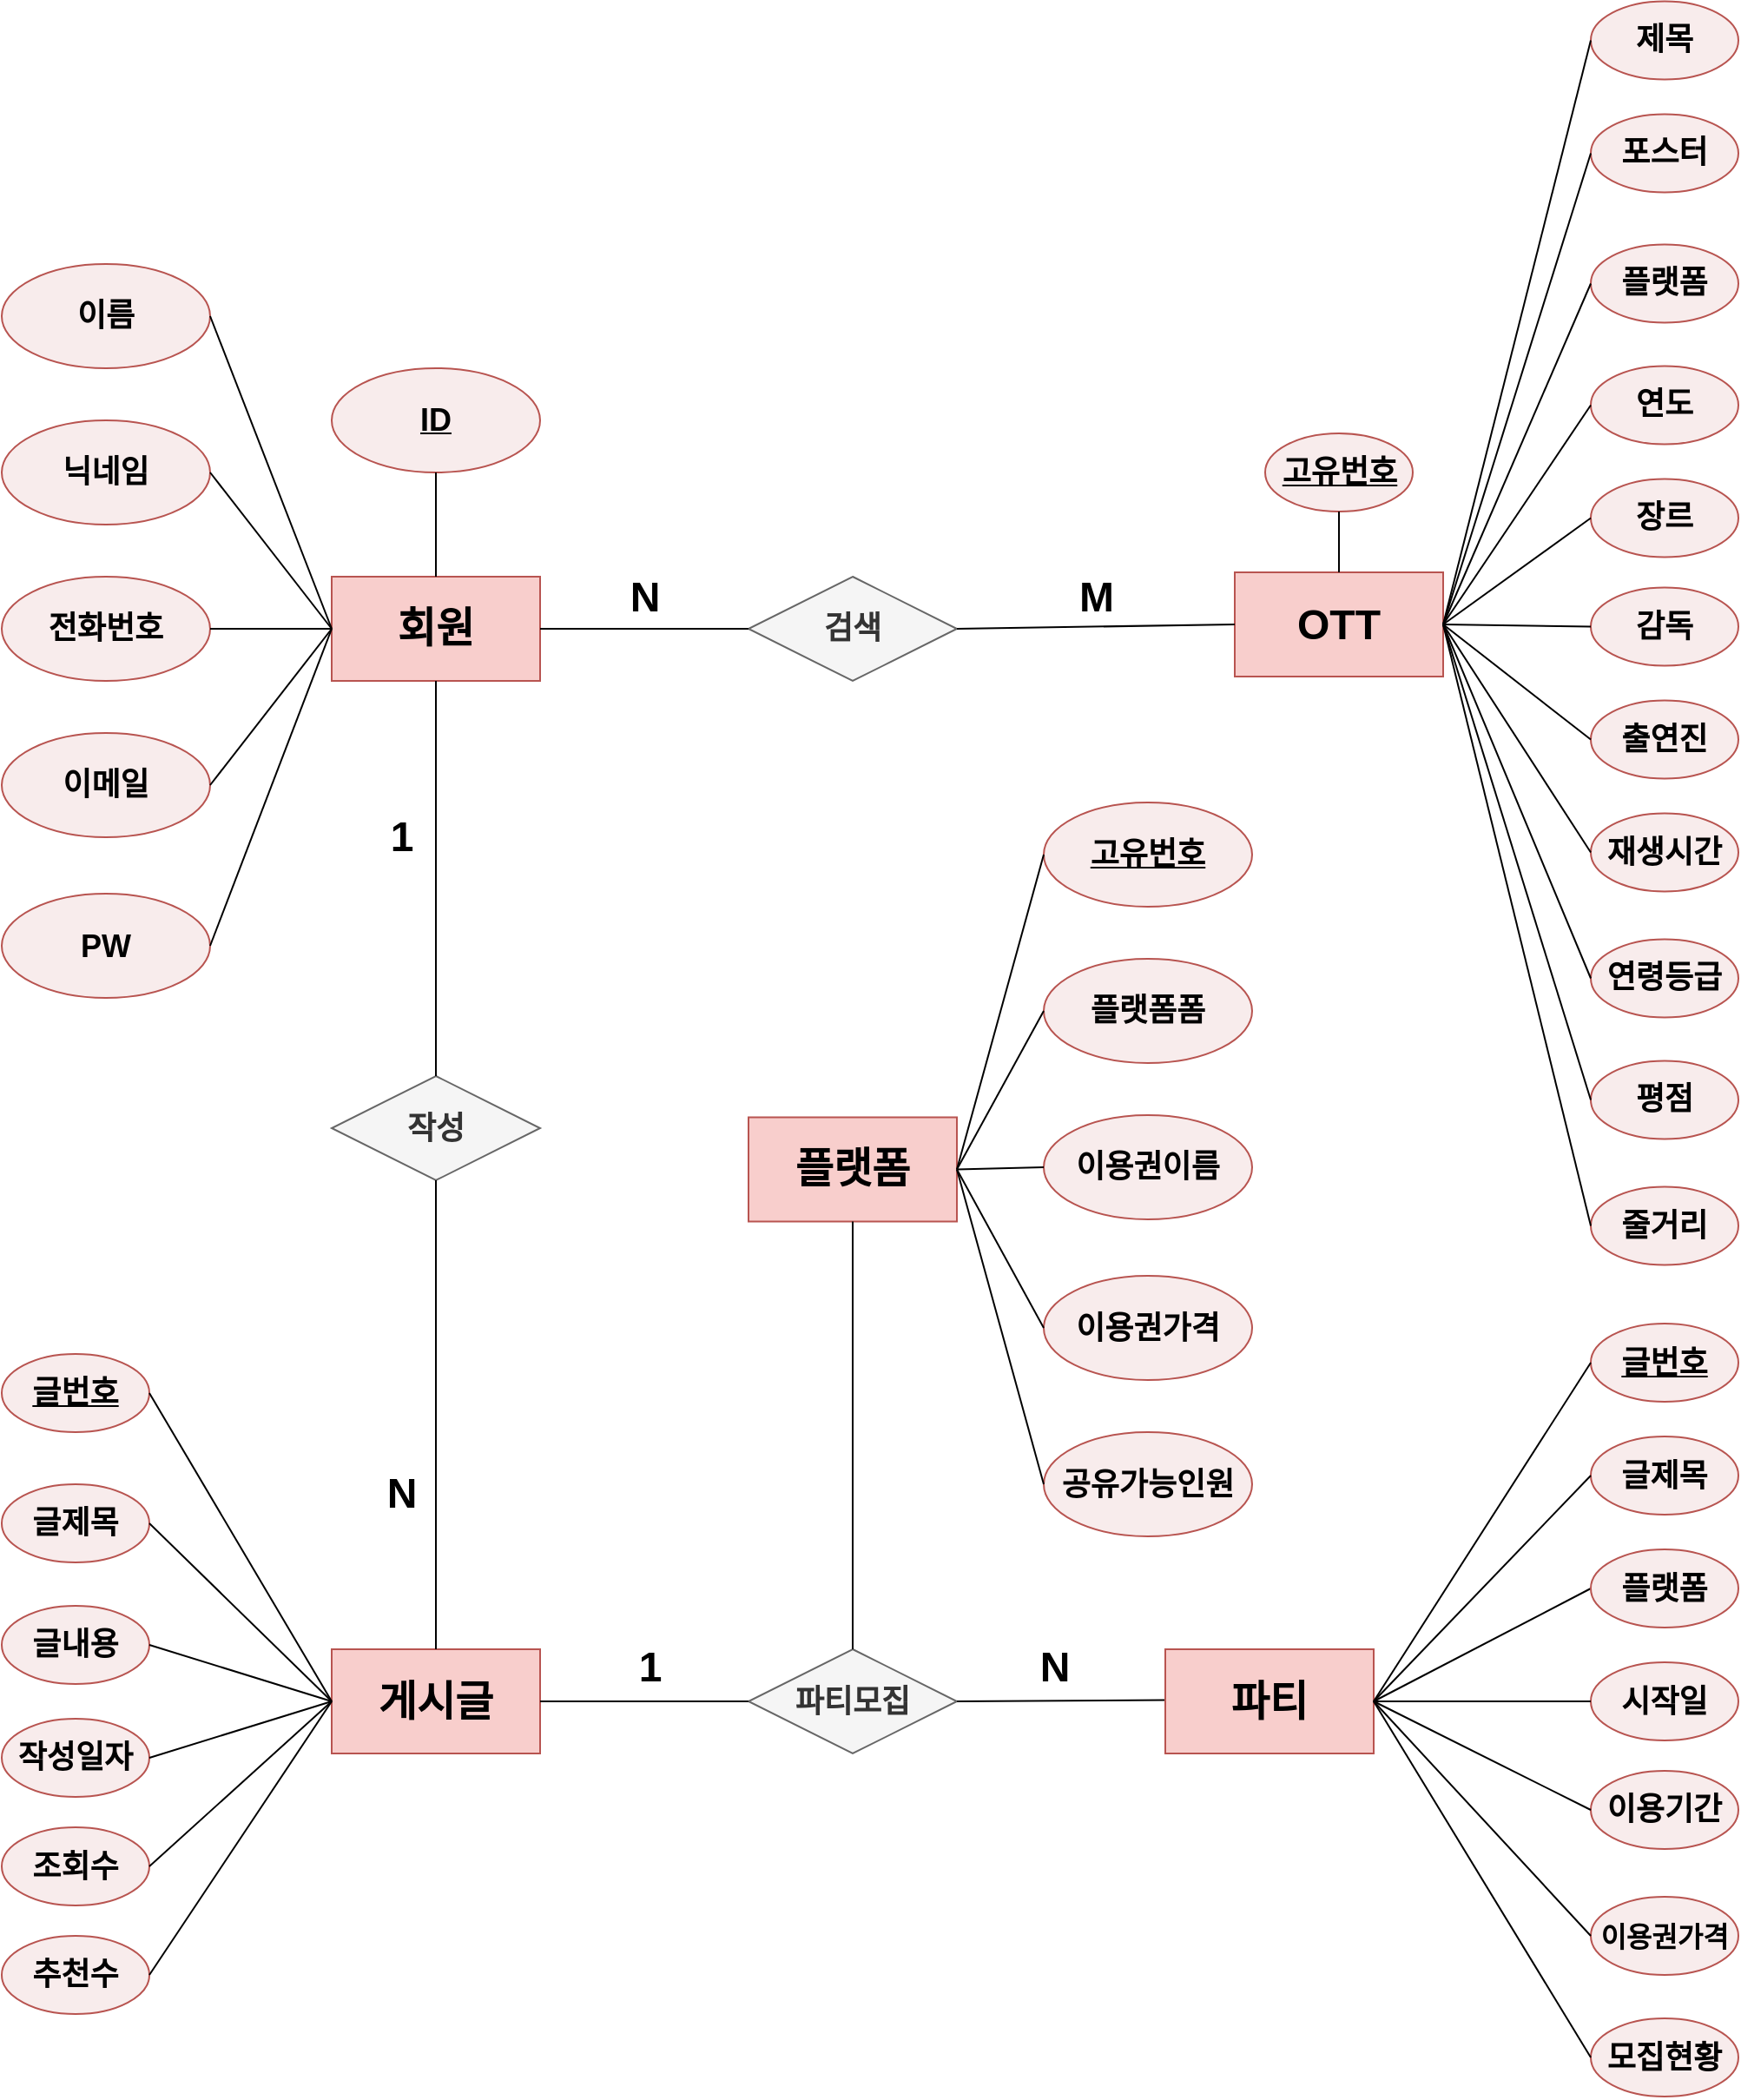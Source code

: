 <mxfile version="21.6.6" type="github">
  <diagram name="페이지-1" id="CwoBdQqP3WxRwVz8Imy_">
    <mxGraphModel dx="3025" dy="1415" grid="0" gridSize="10" guides="1" tooltips="1" connect="1" arrows="1" fold="1" page="0" pageScale="1" pageWidth="827" pageHeight="1169" math="0" shadow="0">
      <root>
        <mxCell id="0" />
        <mxCell id="1" parent="0" />
        <mxCell id="xpID4ekq_0A04-lth_M5-1" value="&lt;font size=&quot;1&quot;&gt;&lt;b style=&quot;font-size: 24px;&quot;&gt;회원&lt;/b&gt;&lt;/font&gt;" style="rounded=0;whiteSpace=wrap;html=1;fillColor=#f8cecc;strokeColor=#b85450;" vertex="1" parent="1">
          <mxGeometry x="180" y="490" width="120" height="60" as="geometry" />
        </mxCell>
        <mxCell id="xpID4ekq_0A04-lth_M5-2" value="&lt;b&gt;&lt;font style=&quot;font-size: 18px;&quot;&gt;닉네임&lt;/font&gt;&lt;/b&gt;" style="ellipse;whiteSpace=wrap;html=1;fillColor=#F8ECEC;strokeColor=#b85450;" vertex="1" parent="1">
          <mxGeometry x="-10" y="400" width="120" height="60" as="geometry" />
        </mxCell>
        <mxCell id="xpID4ekq_0A04-lth_M5-3" value="" style="endArrow=none;html=1;rounded=0;entryX=0;entryY=0.5;entryDx=0;entryDy=0;exitX=1;exitY=0.5;exitDx=0;exitDy=0;" edge="1" parent="1" source="xpID4ekq_0A04-lth_M5-2" target="xpID4ekq_0A04-lth_M5-1">
          <mxGeometry width="50" height="50" relative="1" as="geometry">
            <mxPoint x="140" y="520" as="sourcePoint" />
            <mxPoint x="190" y="470" as="targetPoint" />
          </mxGeometry>
        </mxCell>
        <mxCell id="xpID4ekq_0A04-lth_M5-4" value="&lt;span style=&quot;font-size: 18px;&quot;&gt;&lt;b&gt;PW&lt;/b&gt;&lt;/span&gt;" style="ellipse;whiteSpace=wrap;html=1;fillColor=#F8ECEC;strokeColor=#b85450;" vertex="1" parent="1">
          <mxGeometry x="-10" y="672.5" width="120" height="60" as="geometry" />
        </mxCell>
        <mxCell id="xpID4ekq_0A04-lth_M5-5" value="&lt;span style=&quot;font-size: 18px;&quot;&gt;&lt;b&gt;&lt;u&gt;ID&lt;/u&gt;&lt;/b&gt;&lt;/span&gt;" style="ellipse;whiteSpace=wrap;html=1;fillColor=#F8ECEC;strokeColor=#b85450;" vertex="1" parent="1">
          <mxGeometry x="180" y="370" width="120" height="60" as="geometry" />
        </mxCell>
        <mxCell id="xpID4ekq_0A04-lth_M5-6" value="" style="endArrow=none;html=1;rounded=0;entryX=0.5;entryY=0;entryDx=0;entryDy=0;exitX=0.5;exitY=1;exitDx=0;exitDy=0;" edge="1" parent="1" source="xpID4ekq_0A04-lth_M5-5" target="xpID4ekq_0A04-lth_M5-1">
          <mxGeometry width="50" height="50" relative="1" as="geometry">
            <mxPoint x="240" y="470" as="sourcePoint" />
            <mxPoint x="290" y="420" as="targetPoint" />
          </mxGeometry>
        </mxCell>
        <mxCell id="xpID4ekq_0A04-lth_M5-8" value="" style="endArrow=none;html=1;rounded=0;entryX=1;entryY=0.5;entryDx=0;entryDy=0;exitX=0;exitY=0.5;exitDx=0;exitDy=0;" edge="1" parent="1" source="xpID4ekq_0A04-lth_M5-1" target="xpID4ekq_0A04-lth_M5-4">
          <mxGeometry width="50" height="50" relative="1" as="geometry">
            <mxPoint x="240" y="550" as="sourcePoint" />
            <mxPoint x="290" y="500" as="targetPoint" />
          </mxGeometry>
        </mxCell>
        <mxCell id="xpID4ekq_0A04-lth_M5-9" value="&lt;b&gt;&lt;font style=&quot;font-size: 18px;&quot;&gt;이메일&lt;/font&gt;&lt;/b&gt;" style="ellipse;whiteSpace=wrap;html=1;fillColor=#F8ECEC;strokeColor=#b85450;" vertex="1" parent="1">
          <mxGeometry x="-10" y="580" width="120" height="60" as="geometry" />
        </mxCell>
        <mxCell id="xpID4ekq_0A04-lth_M5-10" value="" style="endArrow=none;html=1;rounded=0;exitX=1;exitY=0.5;exitDx=0;exitDy=0;" edge="1" parent="1" source="xpID4ekq_0A04-lth_M5-9">
          <mxGeometry width="50" height="50" relative="1" as="geometry">
            <mxPoint x="130" y="570" as="sourcePoint" />
            <mxPoint x="180" y="520" as="targetPoint" />
          </mxGeometry>
        </mxCell>
        <mxCell id="xpID4ekq_0A04-lth_M5-11" value="&lt;b&gt;&lt;font style=&quot;font-size: 18px;&quot;&gt;전화번호&lt;/font&gt;&lt;/b&gt;" style="ellipse;whiteSpace=wrap;html=1;fillColor=#F8ECEC;strokeColor=#b85450;" vertex="1" parent="1">
          <mxGeometry x="-10" y="490" width="120" height="60" as="geometry" />
        </mxCell>
        <mxCell id="xpID4ekq_0A04-lth_M5-12" value="" style="endArrow=none;html=1;rounded=0;entryX=0;entryY=0.5;entryDx=0;entryDy=0;exitX=1;exitY=0.5;exitDx=0;exitDy=0;" edge="1" parent="1" source="xpID4ekq_0A04-lth_M5-11" target="xpID4ekq_0A04-lth_M5-1">
          <mxGeometry width="50" height="50" relative="1" as="geometry">
            <mxPoint x="120" y="520" as="sourcePoint" />
            <mxPoint x="170" y="470" as="targetPoint" />
          </mxGeometry>
        </mxCell>
        <mxCell id="xpID4ekq_0A04-lth_M5-13" value="&lt;font style=&quot;font-size: 18px;&quot;&gt;&lt;b&gt;검색&lt;/b&gt;&lt;/font&gt;" style="rhombus;whiteSpace=wrap;html=1;fillColor=#f5f5f5;fontColor=#333333;strokeColor=#666666;" vertex="1" parent="1">
          <mxGeometry x="420" y="490" width="120" height="60" as="geometry" />
        </mxCell>
        <mxCell id="xpID4ekq_0A04-lth_M5-14" value="" style="endArrow=none;html=1;rounded=0;entryX=0;entryY=0.5;entryDx=0;entryDy=0;" edge="1" parent="1" target="xpID4ekq_0A04-lth_M5-13">
          <mxGeometry width="50" height="50" relative="1" as="geometry">
            <mxPoint x="300" y="520" as="sourcePoint" />
            <mxPoint x="350" y="470" as="targetPoint" />
          </mxGeometry>
        </mxCell>
        <mxCell id="xpID4ekq_0A04-lth_M5-40" value="&lt;b style=&quot;border-color: var(--border-color); font-size: 24px;&quot;&gt;OTT&lt;/b&gt;" style="rounded=0;whiteSpace=wrap;html=1;fillColor=#f8cecc;strokeColor=#b85450;" vertex="1" parent="1">
          <mxGeometry x="700" y="487.5" width="120" height="60" as="geometry" />
        </mxCell>
        <mxCell id="xpID4ekq_0A04-lth_M5-41" value="&lt;b&gt;&lt;font style=&quot;font-size: 18px;&quot;&gt;제목&lt;/font&gt;&lt;/b&gt;" style="ellipse;whiteSpace=wrap;html=1;fillColor=#F8ECEC;strokeColor=#b85450;" vertex="1" parent="1">
          <mxGeometry x="905" y="158.75" width="85" height="45" as="geometry" />
        </mxCell>
        <mxCell id="xpID4ekq_0A04-lth_M5-42" value="&lt;b&gt;&lt;font style=&quot;font-size: 18px;&quot;&gt;연도&lt;/font&gt;&lt;/b&gt;" style="ellipse;whiteSpace=wrap;html=1;fillColor=#F8ECEC;strokeColor=#b85450;" vertex="1" parent="1">
          <mxGeometry x="905" y="368.75" width="85" height="45" as="geometry" />
        </mxCell>
        <mxCell id="xpID4ekq_0A04-lth_M5-43" value="&lt;span style=&quot;font-size: 18px;&quot;&gt;&lt;b&gt;&lt;u&gt;고유번호&lt;/u&gt;&lt;/b&gt;&lt;/span&gt;" style="ellipse;whiteSpace=wrap;html=1;fillColor=#F8ECEC;strokeColor=#b85450;" vertex="1" parent="1">
          <mxGeometry x="717.5" y="407.5" width="85" height="45" as="geometry" />
        </mxCell>
        <mxCell id="xpID4ekq_0A04-lth_M5-44" value="" style="endArrow=none;html=1;rounded=0;entryX=0.5;entryY=0;entryDx=0;entryDy=0;exitX=0.5;exitY=1;exitDx=0;exitDy=0;" edge="1" parent="1" target="xpID4ekq_0A04-lth_M5-40" source="xpID4ekq_0A04-lth_M5-43">
          <mxGeometry width="50" height="50" relative="1" as="geometry">
            <mxPoint x="660" y="457.5" as="sourcePoint" />
            <mxPoint x="710" y="407.5" as="targetPoint" />
          </mxGeometry>
        </mxCell>
        <mxCell id="xpID4ekq_0A04-lth_M5-45" value="" style="endArrow=none;html=1;rounded=0;entryX=0;entryY=0.5;entryDx=0;entryDy=0;exitX=1;exitY=0.5;exitDx=0;exitDy=0;" edge="1" parent="1" target="xpID4ekq_0A04-lth_M5-41" source="xpID4ekq_0A04-lth_M5-40">
          <mxGeometry width="50" height="50" relative="1" as="geometry">
            <mxPoint x="760" y="487.5" as="sourcePoint" />
            <mxPoint x="810" y="437.5" as="targetPoint" />
          </mxGeometry>
        </mxCell>
        <mxCell id="xpID4ekq_0A04-lth_M5-46" value="" style="endArrow=none;html=1;rounded=0;entryX=0;entryY=0.5;entryDx=0;entryDy=0;exitX=1;exitY=0.5;exitDx=0;exitDy=0;" edge="1" parent="1" target="xpID4ekq_0A04-lth_M5-42" source="xpID4ekq_0A04-lth_M5-40">
          <mxGeometry width="50" height="50" relative="1" as="geometry">
            <mxPoint x="760" y="487.5" as="sourcePoint" />
            <mxPoint x="810" y="437.5" as="targetPoint" />
          </mxGeometry>
        </mxCell>
        <mxCell id="xpID4ekq_0A04-lth_M5-48" value="&lt;b&gt;&lt;font style=&quot;font-size: 18px;&quot;&gt;재생시간&lt;/font&gt;&lt;/b&gt;" style="ellipse;whiteSpace=wrap;html=1;fillColor=#F8ECEC;strokeColor=#b85450;" vertex="1" parent="1">
          <mxGeometry x="905" y="626.25" width="85" height="45" as="geometry" />
        </mxCell>
        <mxCell id="xpID4ekq_0A04-lth_M5-49" value="&lt;b&gt;&lt;font style=&quot;font-size: 18px;&quot;&gt;감독&lt;/font&gt;&lt;/b&gt;" style="ellipse;whiteSpace=wrap;html=1;fillColor=#F8ECEC;strokeColor=#b85450;" vertex="1" parent="1">
          <mxGeometry x="905" y="496.25" width="85" height="45" as="geometry" />
        </mxCell>
        <mxCell id="xpID4ekq_0A04-lth_M5-51" value="" style="endArrow=none;html=1;rounded=0;exitX=0;exitY=0.5;exitDx=0;exitDy=0;entryX=1;entryY=0.5;entryDx=0;entryDy=0;" edge="1" parent="1" source="xpID4ekq_0A04-lth_M5-49" target="xpID4ekq_0A04-lth_M5-40">
          <mxGeometry width="50" height="50" relative="1" as="geometry">
            <mxPoint x="710" y="597.5" as="sourcePoint" />
            <mxPoint x="760" y="547.5" as="targetPoint" />
          </mxGeometry>
        </mxCell>
        <mxCell id="xpID4ekq_0A04-lth_M5-52" value="" style="endArrow=none;html=1;rounded=0;entryX=0;entryY=0.5;entryDx=0;entryDy=0;exitX=1;exitY=0.5;exitDx=0;exitDy=0;" edge="1" parent="1" target="xpID4ekq_0A04-lth_M5-48" source="xpID4ekq_0A04-lth_M5-40">
          <mxGeometry width="50" height="50" relative="1" as="geometry">
            <mxPoint x="825" y="517.5" as="sourcePoint" />
            <mxPoint x="810" y="497.5" as="targetPoint" />
          </mxGeometry>
        </mxCell>
        <mxCell id="xpID4ekq_0A04-lth_M5-53" value="&lt;span style=&quot;font-size: 18px;&quot;&gt;&lt;b&gt;출연진&lt;/b&gt;&lt;/span&gt;" style="ellipse;whiteSpace=wrap;html=1;fillColor=#F8ECEC;strokeColor=#b85450;" vertex="1" parent="1">
          <mxGeometry x="905" y="561.25" width="85" height="45" as="geometry" />
        </mxCell>
        <mxCell id="xpID4ekq_0A04-lth_M5-54" value="&lt;span style=&quot;font-size: 18px;&quot;&gt;&lt;b&gt;장르&lt;/b&gt;&lt;/span&gt;" style="ellipse;whiteSpace=wrap;html=1;fillColor=#F8ECEC;strokeColor=#b85450;" vertex="1" parent="1">
          <mxGeometry x="905" y="433.75" width="85" height="45" as="geometry" />
        </mxCell>
        <mxCell id="xpID4ekq_0A04-lth_M5-55" value="" style="endArrow=none;html=1;rounded=0;entryX=0;entryY=0.5;entryDx=0;entryDy=0;" edge="1" parent="1" target="xpID4ekq_0A04-lth_M5-53">
          <mxGeometry width="50" height="50" relative="1" as="geometry">
            <mxPoint x="820" y="517.5" as="sourcePoint" />
            <mxPoint x="870" y="467.5" as="targetPoint" />
          </mxGeometry>
        </mxCell>
        <mxCell id="xpID4ekq_0A04-lth_M5-56" value="" style="endArrow=none;html=1;rounded=0;entryX=0;entryY=0.5;entryDx=0;entryDy=0;" edge="1" parent="1" target="xpID4ekq_0A04-lth_M5-54">
          <mxGeometry width="50" height="50" relative="1" as="geometry">
            <mxPoint x="820" y="517.5" as="sourcePoint" />
            <mxPoint x="870" y="467.5" as="targetPoint" />
          </mxGeometry>
        </mxCell>
        <mxCell id="xpID4ekq_0A04-lth_M5-57" value="" style="endArrow=none;html=1;rounded=0;entryX=0;entryY=0.5;entryDx=0;entryDy=0;" edge="1" parent="1" target="xpID4ekq_0A04-lth_M5-40">
          <mxGeometry width="50" height="50" relative="1" as="geometry">
            <mxPoint x="540" y="520" as="sourcePoint" />
            <mxPoint x="690" y="520" as="targetPoint" />
          </mxGeometry>
        </mxCell>
        <mxCell id="xpID4ekq_0A04-lth_M5-110" value="N" style="text;strokeColor=none;fillColor=none;html=1;fontSize=24;fontStyle=1;verticalAlign=middle;align=center;" vertex="1" parent="1">
          <mxGeometry x="310" y="482" width="100" height="40" as="geometry" />
        </mxCell>
        <mxCell id="xpID4ekq_0A04-lth_M5-113" value="M" style="text;strokeColor=none;fillColor=none;html=1;fontSize=24;fontStyle=1;verticalAlign=middle;align=center;" vertex="1" parent="1">
          <mxGeometry x="570" y="482" width="100" height="40" as="geometry" />
        </mxCell>
        <mxCell id="xpID4ekq_0A04-lth_M5-115" value="&lt;span style=&quot;font-size: 18px;&quot;&gt;&lt;b&gt;이름&lt;/b&gt;&lt;/span&gt;" style="ellipse;whiteSpace=wrap;html=1;fillColor=#F8ECEC;strokeColor=#b85450;" vertex="1" parent="1">
          <mxGeometry x="-10" y="310" width="120" height="60" as="geometry" />
        </mxCell>
        <mxCell id="xpID4ekq_0A04-lth_M5-116" value="" style="endArrow=none;html=1;rounded=0;entryX=0;entryY=0.5;entryDx=0;entryDy=0;exitX=1;exitY=0.5;exitDx=0;exitDy=0;" edge="1" parent="1" source="xpID4ekq_0A04-lth_M5-115" target="xpID4ekq_0A04-lth_M5-1">
          <mxGeometry width="50" height="50" relative="1" as="geometry">
            <mxPoint x="120" y="340" as="sourcePoint" />
            <mxPoint x="170" y="290" as="targetPoint" />
          </mxGeometry>
        </mxCell>
        <mxCell id="xpID4ekq_0A04-lth_M5-117" value="&lt;b&gt;&lt;font style=&quot;font-size: 18px;&quot;&gt;플랫폼&lt;/font&gt;&lt;/b&gt;" style="ellipse;whiteSpace=wrap;html=1;fillColor=#F8ECEC;strokeColor=#b85450;" vertex="1" parent="1">
          <mxGeometry x="905" y="298.75" width="85" height="45" as="geometry" />
        </mxCell>
        <mxCell id="xpID4ekq_0A04-lth_M5-118" value="&lt;b&gt;&lt;font style=&quot;font-size: 18px;&quot;&gt;연령등급&lt;/font&gt;&lt;/b&gt;" style="ellipse;whiteSpace=wrap;html=1;fillColor=#F8ECEC;strokeColor=#b85450;" vertex="1" parent="1">
          <mxGeometry x="905" y="698.75" width="85" height="45" as="geometry" />
        </mxCell>
        <mxCell id="xpID4ekq_0A04-lth_M5-119" value="" style="endArrow=none;html=1;rounded=0;entryX=1;entryY=0.5;entryDx=0;entryDy=0;exitX=0;exitY=0.5;exitDx=0;exitDy=0;" edge="1" parent="1" source="xpID4ekq_0A04-lth_M5-118" target="xpID4ekq_0A04-lth_M5-40">
          <mxGeometry width="50" height="50" relative="1" as="geometry">
            <mxPoint x="905" y="702.5" as="sourcePoint" />
            <mxPoint x="825" y="517.5" as="targetPoint" />
          </mxGeometry>
        </mxCell>
        <mxCell id="xpID4ekq_0A04-lth_M5-120" value="" style="endArrow=none;html=1;rounded=0;entryX=0;entryY=0.5;entryDx=0;entryDy=0;" edge="1" parent="1" target="xpID4ekq_0A04-lth_M5-117">
          <mxGeometry width="50" height="50" relative="1" as="geometry">
            <mxPoint x="820" y="517.5" as="sourcePoint" />
            <mxPoint x="870" y="467.5" as="targetPoint" />
          </mxGeometry>
        </mxCell>
        <mxCell id="xpID4ekq_0A04-lth_M5-121" value="&lt;b&gt;&lt;font style=&quot;font-size: 18px;&quot;&gt;포스터&lt;/font&gt;&lt;/b&gt;" style="ellipse;whiteSpace=wrap;html=1;fillColor=#F8ECEC;strokeColor=#b85450;" vertex="1" parent="1">
          <mxGeometry x="905" y="223.75" width="85" height="45" as="geometry" />
        </mxCell>
        <mxCell id="xpID4ekq_0A04-lth_M5-122" value="&lt;b&gt;&lt;font style=&quot;font-size: 18px;&quot;&gt;평점&lt;/font&gt;&lt;/b&gt;" style="ellipse;whiteSpace=wrap;html=1;fillColor=#F8ECEC;strokeColor=#b85450;" vertex="1" parent="1">
          <mxGeometry x="905" y="768.75" width="85" height="45" as="geometry" />
        </mxCell>
        <mxCell id="xpID4ekq_0A04-lth_M5-123" value="" style="endArrow=none;html=1;rounded=0;exitX=1;exitY=0.5;exitDx=0;exitDy=0;entryX=0;entryY=0.5;entryDx=0;entryDy=0;" edge="1" parent="1" source="xpID4ekq_0A04-lth_M5-40" target="xpID4ekq_0A04-lth_M5-122">
          <mxGeometry width="50" height="50" relative="1" as="geometry">
            <mxPoint x="855" y="817.5" as="sourcePoint" />
            <mxPoint x="905" y="767.5" as="targetPoint" />
          </mxGeometry>
        </mxCell>
        <mxCell id="xpID4ekq_0A04-lth_M5-124" value="" style="endArrow=none;html=1;rounded=0;exitX=1;exitY=0.5;exitDx=0;exitDy=0;entryX=0;entryY=0.5;entryDx=0;entryDy=0;" edge="1" parent="1" source="xpID4ekq_0A04-lth_M5-40" target="xpID4ekq_0A04-lth_M5-121">
          <mxGeometry width="50" height="50" relative="1" as="geometry">
            <mxPoint x="855" y="317.5" as="sourcePoint" />
            <mxPoint x="905" y="267.5" as="targetPoint" />
          </mxGeometry>
        </mxCell>
        <mxCell id="xpID4ekq_0A04-lth_M5-125" value="&lt;font style=&quot;font-size: 18px;&quot;&gt;&lt;b&gt;작성&lt;/b&gt;&lt;/font&gt;" style="rhombus;whiteSpace=wrap;html=1;fillColor=#f5f5f5;fontColor=#333333;strokeColor=#666666;" vertex="1" parent="1">
          <mxGeometry x="180" y="777.5" width="120" height="60" as="geometry" />
        </mxCell>
        <mxCell id="xpID4ekq_0A04-lth_M5-126" value="" style="endArrow=none;html=1;rounded=0;exitX=0.5;exitY=0;exitDx=0;exitDy=0;" edge="1" parent="1" source="xpID4ekq_0A04-lth_M5-125">
          <mxGeometry width="50" height="50" relative="1" as="geometry">
            <mxPoint x="190" y="600" as="sourcePoint" />
            <mxPoint x="240" y="550" as="targetPoint" />
          </mxGeometry>
        </mxCell>
        <mxCell id="xpID4ekq_0A04-lth_M5-129" value="&lt;b style=&quot;border-color: var(--border-color); font-size: 24px;&quot;&gt;게시글&lt;/b&gt;" style="rounded=0;whiteSpace=wrap;html=1;fillColor=#f8cecc;strokeColor=#b85450;" vertex="1" parent="1">
          <mxGeometry x="180" y="1107.5" width="120" height="60" as="geometry" />
        </mxCell>
        <mxCell id="xpID4ekq_0A04-lth_M5-130" value="" style="endArrow=none;html=1;rounded=0;exitX=0.5;exitY=0;exitDx=0;exitDy=0;entryX=0.5;entryY=1;entryDx=0;entryDy=0;" edge="1" parent="1" source="xpID4ekq_0A04-lth_M5-129" target="xpID4ekq_0A04-lth_M5-125">
          <mxGeometry width="50" height="50" relative="1" as="geometry">
            <mxPoint x="239.29" y="1063" as="sourcePoint" />
            <mxPoint x="239.29" y="880" as="targetPoint" />
          </mxGeometry>
        </mxCell>
        <mxCell id="xpID4ekq_0A04-lth_M5-131" value="&lt;b&gt;&lt;font style=&quot;font-size: 18px;&quot;&gt;글내용&lt;/font&gt;&lt;/b&gt;" style="ellipse;whiteSpace=wrap;html=1;fillColor=#F8ECEC;strokeColor=#b85450;" vertex="1" parent="1">
          <mxGeometry x="-10" y="1082.5" width="85" height="45" as="geometry" />
        </mxCell>
        <mxCell id="xpID4ekq_0A04-lth_M5-132" value="&lt;b&gt;&lt;font style=&quot;font-size: 18px;&quot;&gt;조회수&lt;/font&gt;&lt;/b&gt;" style="ellipse;whiteSpace=wrap;html=1;fillColor=#F8ECEC;strokeColor=#b85450;" vertex="1" parent="1">
          <mxGeometry x="-10" y="1210" width="85" height="45" as="geometry" />
        </mxCell>
        <mxCell id="xpID4ekq_0A04-lth_M5-133" value="&lt;span style=&quot;font-size: 18px;&quot;&gt;&lt;b&gt;추천수&lt;/b&gt;&lt;/span&gt;" style="ellipse;whiteSpace=wrap;html=1;fillColor=#F8ECEC;strokeColor=#b85450;" vertex="1" parent="1">
          <mxGeometry x="-10" y="1272.5" width="85" height="45" as="geometry" />
        </mxCell>
        <mxCell id="xpID4ekq_0A04-lth_M5-134" value="&lt;span style=&quot;font-size: 18px;&quot;&gt;&lt;b&gt;작성일자&lt;/b&gt;&lt;/span&gt;" style="ellipse;whiteSpace=wrap;html=1;fillColor=#F8ECEC;strokeColor=#b85450;" vertex="1" parent="1">
          <mxGeometry x="-10" y="1147.5" width="85" height="45" as="geometry" />
        </mxCell>
        <mxCell id="xpID4ekq_0A04-lth_M5-135" value="&lt;b&gt;&lt;font style=&quot;font-size: 18px;&quot;&gt;글제목&lt;/font&gt;&lt;/b&gt;" style="ellipse;whiteSpace=wrap;html=1;fillColor=#F8ECEC;strokeColor=#b85450;" vertex="1" parent="1">
          <mxGeometry x="-10" y="1012.5" width="85" height="45" as="geometry" />
        </mxCell>
        <mxCell id="xpID4ekq_0A04-lth_M5-136" value="&lt;b&gt;&lt;font style=&quot;font-size: 18px;&quot;&gt;&lt;u&gt;글번호&lt;/u&gt;&lt;/font&gt;&lt;/b&gt;" style="ellipse;whiteSpace=wrap;html=1;fillColor=#F8ECEC;strokeColor=#b85450;" vertex="1" parent="1">
          <mxGeometry x="-10" y="937.5" width="85" height="45" as="geometry" />
        </mxCell>
        <mxCell id="xpID4ekq_0A04-lth_M5-137" value="" style="endArrow=none;html=1;rounded=0;entryX=0;entryY=0.5;entryDx=0;entryDy=0;exitX=1;exitY=0.5;exitDx=0;exitDy=0;" edge="1" parent="1" source="xpID4ekq_0A04-lth_M5-133" target="xpID4ekq_0A04-lth_M5-129">
          <mxGeometry width="50" height="50" relative="1" as="geometry">
            <mxPoint x="65" y="1296.5" as="sourcePoint" />
            <mxPoint x="115" y="1246.5" as="targetPoint" />
          </mxGeometry>
        </mxCell>
        <mxCell id="xpID4ekq_0A04-lth_M5-138" value="" style="endArrow=none;html=1;rounded=0;exitX=1;exitY=0.5;exitDx=0;exitDy=0;" edge="1" parent="1" source="xpID4ekq_0A04-lth_M5-132">
          <mxGeometry width="50" height="50" relative="1" as="geometry">
            <mxPoint x="65" y="1237.5" as="sourcePoint" />
            <mxPoint x="180" y="1137.5" as="targetPoint" />
          </mxGeometry>
        </mxCell>
        <mxCell id="xpID4ekq_0A04-lth_M5-139" value="" style="endArrow=none;html=1;rounded=0;entryX=0;entryY=0.5;entryDx=0;entryDy=0;exitX=1;exitY=0.5;exitDx=0;exitDy=0;" edge="1" parent="1" source="xpID4ekq_0A04-lth_M5-134" target="xpID4ekq_0A04-lth_M5-129">
          <mxGeometry width="50" height="50" relative="1" as="geometry">
            <mxPoint x="65" y="1167.5" as="sourcePoint" />
            <mxPoint x="115" y="1117.5" as="targetPoint" />
          </mxGeometry>
        </mxCell>
        <mxCell id="xpID4ekq_0A04-lth_M5-140" value="" style="endArrow=none;html=1;rounded=0;entryX=0;entryY=0.5;entryDx=0;entryDy=0;exitX=1;exitY=0.5;exitDx=0;exitDy=0;" edge="1" parent="1" source="xpID4ekq_0A04-lth_M5-131" target="xpID4ekq_0A04-lth_M5-129">
          <mxGeometry width="50" height="50" relative="1" as="geometry">
            <mxPoint x="65" y="1107.5" as="sourcePoint" />
            <mxPoint x="115" y="1057.5" as="targetPoint" />
          </mxGeometry>
        </mxCell>
        <mxCell id="xpID4ekq_0A04-lth_M5-141" value="" style="endArrow=none;html=1;rounded=0;entryX=0;entryY=0.5;entryDx=0;entryDy=0;exitX=1;exitY=0.5;exitDx=0;exitDy=0;" edge="1" parent="1" source="xpID4ekq_0A04-lth_M5-135" target="xpID4ekq_0A04-lth_M5-129">
          <mxGeometry width="50" height="50" relative="1" as="geometry">
            <mxPoint x="65" y="1037.5" as="sourcePoint" />
            <mxPoint x="115" y="987.5" as="targetPoint" />
          </mxGeometry>
        </mxCell>
        <mxCell id="xpID4ekq_0A04-lth_M5-142" value="" style="endArrow=none;html=1;rounded=0;entryX=0;entryY=0.5;entryDx=0;entryDy=0;exitX=1;exitY=0.5;exitDx=0;exitDy=0;" edge="1" parent="1" source="xpID4ekq_0A04-lth_M5-136" target="xpID4ekq_0A04-lth_M5-129">
          <mxGeometry width="50" height="50" relative="1" as="geometry">
            <mxPoint x="80" y="967.5" as="sourcePoint" />
            <mxPoint x="115" y="907.5" as="targetPoint" />
          </mxGeometry>
        </mxCell>
        <mxCell id="xpID4ekq_0A04-lth_M5-143" value="1" style="text;strokeColor=none;fillColor=none;html=1;fontSize=24;fontStyle=1;verticalAlign=middle;align=center;" vertex="1" parent="1">
          <mxGeometry x="170" y="620" width="100" height="40" as="geometry" />
        </mxCell>
        <mxCell id="xpID4ekq_0A04-lth_M5-145" value="N" style="text;strokeColor=none;fillColor=none;html=1;fontSize=24;fontStyle=1;verticalAlign=middle;align=center;" vertex="1" parent="1">
          <mxGeometry x="170" y="997.5" width="100" height="40" as="geometry" />
        </mxCell>
        <mxCell id="xpID4ekq_0A04-lth_M5-146" value="&lt;span style=&quot;font-size: 18px;&quot;&gt;&lt;b&gt;파티모집&lt;/b&gt;&lt;/span&gt;" style="rhombus;whiteSpace=wrap;html=1;fillColor=#f5f5f5;fontColor=#333333;strokeColor=#666666;" vertex="1" parent="1">
          <mxGeometry x="420" y="1107.5" width="120" height="60" as="geometry" />
        </mxCell>
        <mxCell id="xpID4ekq_0A04-lth_M5-147" value="" style="endArrow=none;html=1;rounded=0;entryX=0;entryY=0.5;entryDx=0;entryDy=0;" edge="1" parent="1" target="xpID4ekq_0A04-lth_M5-146">
          <mxGeometry width="50" height="50" relative="1" as="geometry">
            <mxPoint x="300" y="1137.5" as="sourcePoint" />
            <mxPoint x="350" y="1087.5" as="targetPoint" />
          </mxGeometry>
        </mxCell>
        <mxCell id="xpID4ekq_0A04-lth_M5-148" value="" style="endArrow=none;html=1;rounded=0;entryX=0;entryY=0.5;entryDx=0;entryDy=0;exitX=1;exitY=0.5;exitDx=0;exitDy=0;" edge="1" parent="1" source="xpID4ekq_0A04-lth_M5-146">
          <mxGeometry width="50" height="50" relative="1" as="geometry">
            <mxPoint x="540" y="1136.79" as="sourcePoint" />
            <mxPoint x="660" y="1136.79" as="targetPoint" />
          </mxGeometry>
        </mxCell>
        <mxCell id="xpID4ekq_0A04-lth_M5-149" value="&lt;b style=&quot;border-color: var(--border-color); font-size: 24px;&quot;&gt;파티&lt;/b&gt;" style="rounded=0;whiteSpace=wrap;html=1;fillColor=#f8cecc;strokeColor=#b85450;" vertex="1" parent="1">
          <mxGeometry x="660" y="1107.5" width="120" height="60" as="geometry" />
        </mxCell>
        <mxCell id="xpID4ekq_0A04-lth_M5-150" value="&lt;b&gt;&lt;font style=&quot;font-size: 18px;&quot;&gt;&lt;u&gt;글번호&lt;/u&gt;&lt;/font&gt;&lt;/b&gt;" style="ellipse;whiteSpace=wrap;html=1;fillColor=#F8ECEC;strokeColor=#b85450;" vertex="1" parent="1">
          <mxGeometry x="905" y="920" width="85" height="45" as="geometry" />
        </mxCell>
        <mxCell id="xpID4ekq_0A04-lth_M5-151" value="&lt;b&gt;&lt;font style=&quot;font-size: 18px;&quot;&gt;이용기간&lt;/font&gt;&lt;/b&gt;" style="ellipse;whiteSpace=wrap;html=1;fillColor=#F8ECEC;strokeColor=#b85450;" vertex="1" parent="1">
          <mxGeometry x="905" y="1177.5" width="85" height="45" as="geometry" />
        </mxCell>
        <mxCell id="xpID4ekq_0A04-lth_M5-153" value="&lt;span style=&quot;font-size: 18px;&quot;&gt;&lt;b&gt;시작일&lt;/b&gt;&lt;/span&gt;" style="ellipse;whiteSpace=wrap;html=1;fillColor=#F8ECEC;strokeColor=#b85450;" vertex="1" parent="1">
          <mxGeometry x="905" y="1115" width="85" height="45" as="geometry" />
        </mxCell>
        <mxCell id="xpID4ekq_0A04-lth_M5-154" value="&lt;span style=&quot;font-size: 18px;&quot;&gt;&lt;b&gt;글제목&lt;/b&gt;&lt;/span&gt;" style="ellipse;whiteSpace=wrap;html=1;fillColor=#F8ECEC;strokeColor=#b85450;" vertex="1" parent="1">
          <mxGeometry x="905" y="985" width="85" height="45" as="geometry" />
        </mxCell>
        <mxCell id="xpID4ekq_0A04-lth_M5-155" value="&lt;b style=&quot;&quot;&gt;&lt;font style=&quot;font-size: 16px;&quot;&gt;이용권가격&lt;/font&gt;&lt;/b&gt;" style="ellipse;whiteSpace=wrap;html=1;fillColor=#F8ECEC;strokeColor=#b85450;" vertex="1" parent="1">
          <mxGeometry x="905" y="1250" width="85" height="45" as="geometry" />
        </mxCell>
        <mxCell id="xpID4ekq_0A04-lth_M5-156" value="&lt;b&gt;&lt;font style=&quot;font-size: 18px;&quot;&gt;모집현황&lt;/font&gt;&lt;/b&gt;" style="ellipse;whiteSpace=wrap;html=1;fillColor=#F8ECEC;strokeColor=#b85450;" vertex="1" parent="1">
          <mxGeometry x="905" y="1320" width="85" height="45" as="geometry" />
        </mxCell>
        <mxCell id="xpID4ekq_0A04-lth_M5-157" value="" style="endArrow=none;html=1;rounded=0;entryX=0;entryY=0.5;entryDx=0;entryDy=0;exitX=1;exitY=0.5;exitDx=0;exitDy=0;" edge="1" parent="1" source="xpID4ekq_0A04-lth_M5-149" target="xpID4ekq_0A04-lth_M5-156">
          <mxGeometry width="50" height="50" relative="1" as="geometry">
            <mxPoint x="790" y="1345" as="sourcePoint" />
            <mxPoint x="840" y="1295" as="targetPoint" />
          </mxGeometry>
        </mxCell>
        <mxCell id="xpID4ekq_0A04-lth_M5-158" value="" style="endArrow=none;html=1;rounded=0;entryX=0;entryY=0.5;entryDx=0;entryDy=0;exitX=1;exitY=0.5;exitDx=0;exitDy=0;" edge="1" parent="1" source="xpID4ekq_0A04-lth_M5-149" target="xpID4ekq_0A04-lth_M5-155">
          <mxGeometry width="50" height="50" relative="1" as="geometry">
            <mxPoint x="810" y="1295" as="sourcePoint" />
            <mxPoint x="860" y="1245" as="targetPoint" />
          </mxGeometry>
        </mxCell>
        <mxCell id="xpID4ekq_0A04-lth_M5-159" value="" style="endArrow=none;html=1;rounded=0;entryX=0;entryY=0.5;entryDx=0;entryDy=0;exitX=1;exitY=0.5;exitDx=0;exitDy=0;" edge="1" parent="1" source="xpID4ekq_0A04-lth_M5-149" target="xpID4ekq_0A04-lth_M5-151">
          <mxGeometry width="50" height="50" relative="1" as="geometry">
            <mxPoint x="820" y="1222.5" as="sourcePoint" />
            <mxPoint x="870" y="1172.5" as="targetPoint" />
          </mxGeometry>
        </mxCell>
        <mxCell id="xpID4ekq_0A04-lth_M5-160" value="" style="endArrow=none;html=1;rounded=0;entryX=0;entryY=0.5;entryDx=0;entryDy=0;exitX=1;exitY=0.5;exitDx=0;exitDy=0;" edge="1" parent="1" source="xpID4ekq_0A04-lth_M5-149" target="xpID4ekq_0A04-lth_M5-153">
          <mxGeometry width="50" height="50" relative="1" as="geometry">
            <mxPoint x="827" y="1162.5" as="sourcePoint" />
            <mxPoint x="877" y="1112.5" as="targetPoint" />
          </mxGeometry>
        </mxCell>
        <mxCell id="xpID4ekq_0A04-lth_M5-161" value="" style="endArrow=none;html=1;rounded=0;entryX=0;entryY=0.5;entryDx=0;entryDy=0;exitX=1;exitY=0.5;exitDx=0;exitDy=0;" edge="1" parent="1" source="xpID4ekq_0A04-lth_M5-149" target="xpID4ekq_0A04-lth_M5-169">
          <mxGeometry width="50" height="50" relative="1" as="geometry">
            <mxPoint x="840" y="1132.5" as="sourcePoint" />
            <mxPoint x="725.0" y="1070" as="targetPoint" />
          </mxGeometry>
        </mxCell>
        <mxCell id="xpID4ekq_0A04-lth_M5-162" value="" style="endArrow=none;html=1;rounded=0;entryX=0;entryY=0.5;entryDx=0;entryDy=0;exitX=1;exitY=0.5;exitDx=0;exitDy=0;" edge="1" parent="1" source="xpID4ekq_0A04-lth_M5-149" target="xpID4ekq_0A04-lth_M5-154">
          <mxGeometry width="50" height="50" relative="1" as="geometry">
            <mxPoint x="820" y="1107.5" as="sourcePoint" />
            <mxPoint x="870" y="1057.5" as="targetPoint" />
          </mxGeometry>
        </mxCell>
        <mxCell id="xpID4ekq_0A04-lth_M5-163" value="" style="endArrow=none;html=1;rounded=0;exitX=1;exitY=0.5;exitDx=0;exitDy=0;entryX=0;entryY=0.5;entryDx=0;entryDy=0;" edge="1" parent="1" source="xpID4ekq_0A04-lth_M5-149" target="xpID4ekq_0A04-lth_M5-150">
          <mxGeometry width="50" height="50" relative="1" as="geometry">
            <mxPoint x="855" y="987.5" as="sourcePoint" />
            <mxPoint x="905" y="937.5" as="targetPoint" />
          </mxGeometry>
        </mxCell>
        <mxCell id="xpID4ekq_0A04-lth_M5-164" value="&lt;b style=&quot;border-color: var(--border-color); font-size: 24px;&quot;&gt;플랫폼&lt;/b&gt;" style="rounded=0;whiteSpace=wrap;html=1;fillColor=#f8cecc;strokeColor=#b85450;" vertex="1" parent="1">
          <mxGeometry x="420" y="801.25" width="120" height="60" as="geometry" />
        </mxCell>
        <mxCell id="xpID4ekq_0A04-lth_M5-165" value="" style="endArrow=none;html=1;rounded=0;entryX=0.5;entryY=1;entryDx=0;entryDy=0;exitX=0.5;exitY=0;exitDx=0;exitDy=0;" edge="1" parent="1" source="xpID4ekq_0A04-lth_M5-146" target="xpID4ekq_0A04-lth_M5-164">
          <mxGeometry width="50" height="50" relative="1" as="geometry">
            <mxPoint x="460" y="1060" as="sourcePoint" />
            <mxPoint x="510" y="1010" as="targetPoint" />
          </mxGeometry>
        </mxCell>
        <mxCell id="xpID4ekq_0A04-lth_M5-169" value="&lt;span style=&quot;font-size: 18px;&quot;&gt;&lt;b&gt;플랫폼&lt;/b&gt;&lt;/span&gt;" style="ellipse;whiteSpace=wrap;html=1;fillColor=#F8ECEC;strokeColor=#b85450;" vertex="1" parent="1">
          <mxGeometry x="905" y="1050" width="85" height="45" as="geometry" />
        </mxCell>
        <mxCell id="xpID4ekq_0A04-lth_M5-173" value="&lt;span style=&quot;font-size: 18px;&quot;&gt;&lt;b&gt;이용권가격&lt;/b&gt;&lt;/span&gt;" style="ellipse;whiteSpace=wrap;html=1;fillColor=#F8ECEC;strokeColor=#b85450;" vertex="1" parent="1">
          <mxGeometry x="590" y="892.5" width="120" height="60" as="geometry" />
        </mxCell>
        <mxCell id="xpID4ekq_0A04-lth_M5-174" value="&lt;b&gt;&lt;font style=&quot;font-size: 18px;&quot;&gt;이용권이름&lt;/font&gt;&lt;/b&gt;" style="ellipse;whiteSpace=wrap;html=1;fillColor=#F8ECEC;strokeColor=#b85450;" vertex="1" parent="1">
          <mxGeometry x="590" y="800" width="120" height="60" as="geometry" />
        </mxCell>
        <mxCell id="xpID4ekq_0A04-lth_M5-175" value="&lt;b&gt;&lt;font style=&quot;font-size: 18px;&quot;&gt;플랫폼폼&lt;/font&gt;&lt;/b&gt;" style="ellipse;whiteSpace=wrap;html=1;fillColor=#F8ECEC;strokeColor=#b85450;" vertex="1" parent="1">
          <mxGeometry x="590" y="710" width="120" height="60" as="geometry" />
        </mxCell>
        <mxCell id="xpID4ekq_0A04-lth_M5-176" value="" style="endArrow=none;html=1;rounded=0;entryX=0;entryY=0.5;entryDx=0;entryDy=0;exitX=1;exitY=0.5;exitDx=0;exitDy=0;" edge="1" parent="1" source="xpID4ekq_0A04-lth_M5-164" target="xpID4ekq_0A04-lth_M5-174">
          <mxGeometry width="50" height="50" relative="1" as="geometry">
            <mxPoint x="530" y="875" as="sourcePoint" />
            <mxPoint x="580" y="825" as="targetPoint" />
          </mxGeometry>
        </mxCell>
        <mxCell id="xpID4ekq_0A04-lth_M5-177" value="" style="endArrow=none;html=1;rounded=0;entryX=0;entryY=0.5;entryDx=0;entryDy=0;exitX=1;exitY=0.5;exitDx=0;exitDy=0;" edge="1" parent="1" source="xpID4ekq_0A04-lth_M5-164" target="xpID4ekq_0A04-lth_M5-173">
          <mxGeometry width="50" height="50" relative="1" as="geometry">
            <mxPoint x="510" y="965" as="sourcePoint" />
            <mxPoint x="560" y="915" as="targetPoint" />
          </mxGeometry>
        </mxCell>
        <mxCell id="xpID4ekq_0A04-lth_M5-178" value="" style="endArrow=none;html=1;rounded=0;entryX=0;entryY=0.5;entryDx=0;entryDy=0;exitX=1;exitY=0.5;exitDx=0;exitDy=0;" edge="1" parent="1" source="xpID4ekq_0A04-lth_M5-164" target="xpID4ekq_0A04-lth_M5-175">
          <mxGeometry width="50" height="50" relative="1" as="geometry">
            <mxPoint x="520" y="785" as="sourcePoint" />
            <mxPoint x="570" y="735" as="targetPoint" />
          </mxGeometry>
        </mxCell>
        <mxCell id="xpID4ekq_0A04-lth_M5-179" value="&lt;b&gt;&lt;font style=&quot;font-size: 18px;&quot;&gt;줄거리&lt;/font&gt;&lt;/b&gt;" style="ellipse;whiteSpace=wrap;html=1;fillColor=#F8ECEC;strokeColor=#b85450;" vertex="1" parent="1">
          <mxGeometry x="905" y="841.25" width="85" height="45" as="geometry" />
        </mxCell>
        <mxCell id="xpID4ekq_0A04-lth_M5-180" value="" style="endArrow=none;html=1;rounded=0;entryX=0;entryY=0.5;entryDx=0;entryDy=0;exitX=1;exitY=0.5;exitDx=0;exitDy=0;" edge="1" parent="1" source="xpID4ekq_0A04-lth_M5-40" target="xpID4ekq_0A04-lth_M5-179">
          <mxGeometry width="50" height="50" relative="1" as="geometry">
            <mxPoint x="790" y="660" as="sourcePoint" />
            <mxPoint x="840" y="610" as="targetPoint" />
          </mxGeometry>
        </mxCell>
        <mxCell id="xpID4ekq_0A04-lth_M5-181" value="&lt;b&gt;&lt;font style=&quot;font-size: 18px;&quot;&gt;&lt;u&gt;고유번호&lt;/u&gt;&lt;/font&gt;&lt;/b&gt;" style="ellipse;whiteSpace=wrap;html=1;fillColor=#F8ECEC;strokeColor=#b85450;" vertex="1" parent="1">
          <mxGeometry x="590" y="620" width="120" height="60" as="geometry" />
        </mxCell>
        <mxCell id="xpID4ekq_0A04-lth_M5-182" value="&lt;span style=&quot;font-size: 18px;&quot;&gt;&lt;b&gt;공유가능인원&lt;/b&gt;&lt;/span&gt;" style="ellipse;whiteSpace=wrap;html=1;fillColor=#F8ECEC;strokeColor=#b85450;" vertex="1" parent="1">
          <mxGeometry x="590" y="982.5" width="120" height="60" as="geometry" />
        </mxCell>
        <mxCell id="xpID4ekq_0A04-lth_M5-183" value="" style="endArrow=none;html=1;rounded=0;entryX=0;entryY=0.5;entryDx=0;entryDy=0;exitX=1;exitY=0.5;exitDx=0;exitDy=0;" edge="1" parent="1" source="xpID4ekq_0A04-lth_M5-164" target="xpID4ekq_0A04-lth_M5-182">
          <mxGeometry width="50" height="50" relative="1" as="geometry">
            <mxPoint x="520" y="1002.5" as="sourcePoint" />
            <mxPoint x="570" y="952.5" as="targetPoint" />
          </mxGeometry>
        </mxCell>
        <mxCell id="xpID4ekq_0A04-lth_M5-184" value="" style="endArrow=none;html=1;rounded=0;entryX=0;entryY=0.5;entryDx=0;entryDy=0;exitX=1;exitY=0.5;exitDx=0;exitDy=0;" edge="1" parent="1" source="xpID4ekq_0A04-lth_M5-164" target="xpID4ekq_0A04-lth_M5-181">
          <mxGeometry width="50" height="50" relative="1" as="geometry">
            <mxPoint x="520" y="732.5" as="sourcePoint" />
            <mxPoint x="570" y="682.5" as="targetPoint" />
          </mxGeometry>
        </mxCell>
        <mxCell id="xpID4ekq_0A04-lth_M5-185" value="1" style="text;strokeColor=none;fillColor=none;html=1;fontSize=24;fontStyle=1;verticalAlign=middle;align=center;" vertex="1" parent="1">
          <mxGeometry x="313" y="1098" width="100" height="40" as="geometry" />
        </mxCell>
        <mxCell id="xpID4ekq_0A04-lth_M5-186" value="N" style="text;strokeColor=none;fillColor=none;html=1;fontSize=24;fontStyle=1;verticalAlign=middle;align=center;" vertex="1" parent="1">
          <mxGeometry x="546" y="1098" width="100" height="40" as="geometry" />
        </mxCell>
      </root>
    </mxGraphModel>
  </diagram>
</mxfile>
